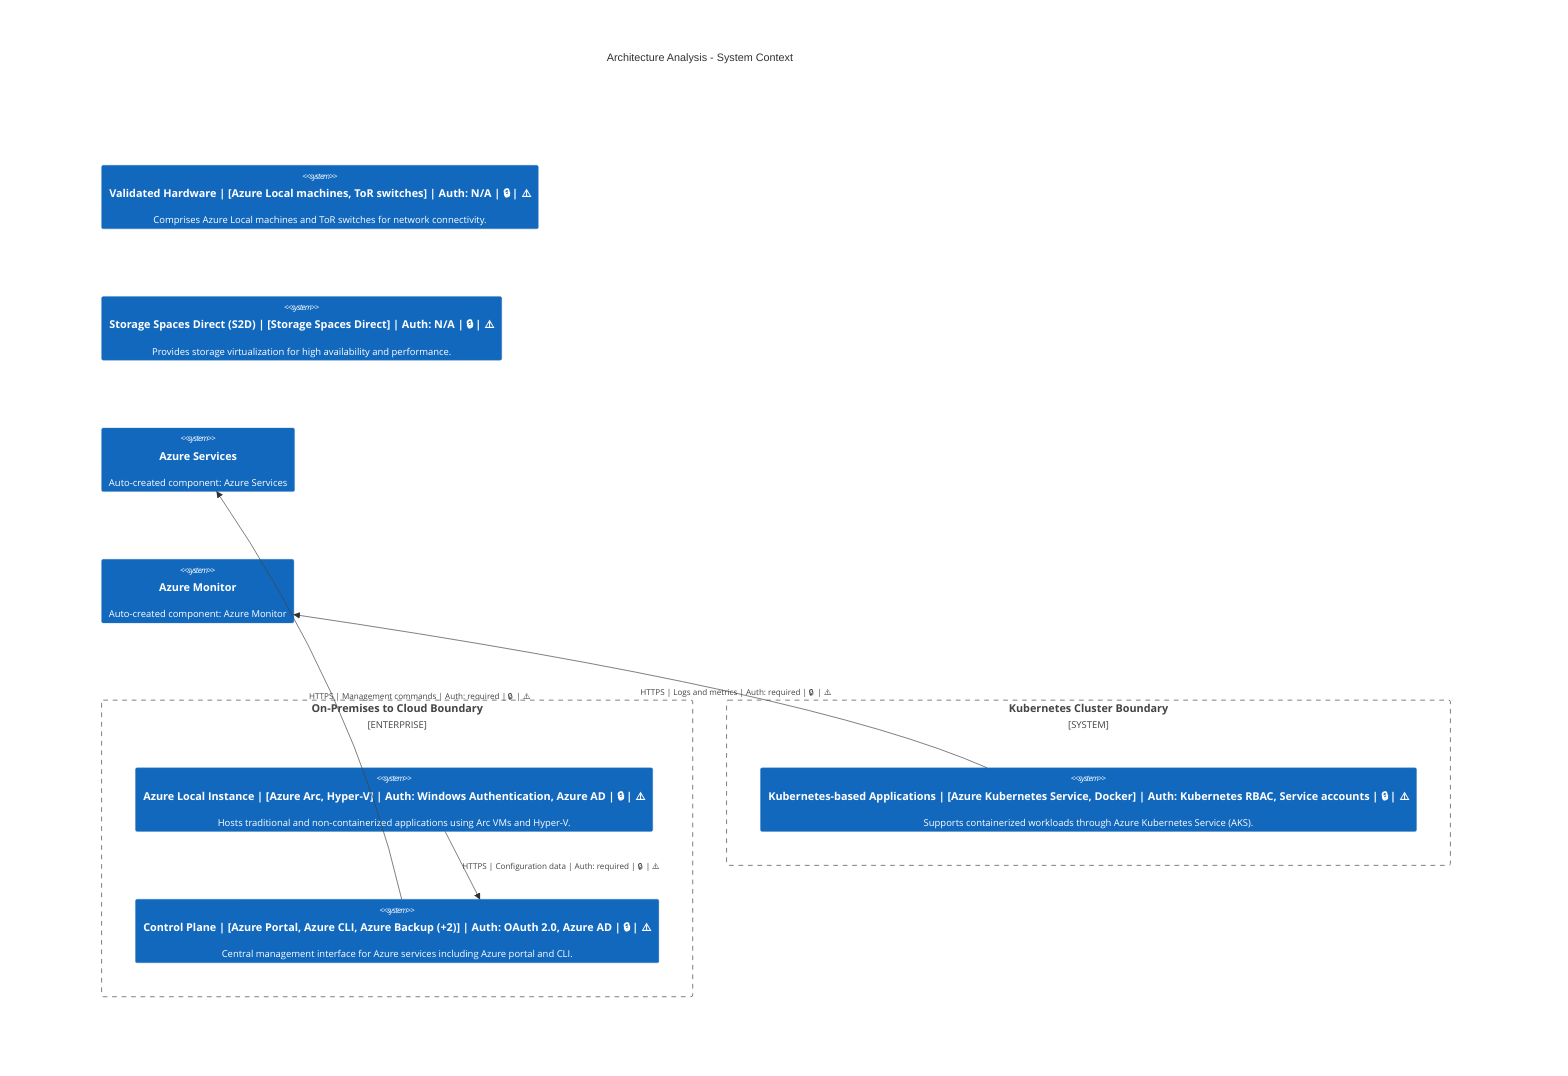 C4Context
    title Architecture Analysis - System Context
    Enterprise_Boundary(tb_On_Premises_to_Cloud_Boundary, "On-Premises to Cloud Boundary") {
        System(Azure_Local_Instance, "Azure Local Instance | [Azure Arc, Hyper-V] | Auth: Windows Authentication, Azure AD | 🔒 | ⚠️", "Hosts traditional and non-containerized applications using Arc VMs and Hyper-V.")
        System(Control_Plane, "Control Plane | [Azure Portal, Azure CLI, Azure Backup (+2)] | Auth: OAuth 2.0, Azure AD | 🔒 | ⚠️", "Central management interface for Azure services including Azure portal and CLI.")
    }
    System_Boundary(tb_Kubernetes_Cluster_Boundary, "Kubernetes Cluster Boundary") {
        System(Kubernetes_based_Applications, "Kubernetes-based Applications | [Azure Kubernetes Service, Docker] | Auth: Kubernetes RBAC, Service accounts | 🔒 | ⚠️", "Supports containerized workloads through Azure Kubernetes Service (AKS).")
    }
    System(Validated_Hardware, "Validated Hardware | [Azure Local machines, ToR switches] | Auth: N/A | 🔒 | ⚠️", "Comprises Azure Local machines and ToR switches for network connectivity.")
    System(Storage_Spaces_Direct__S2D_, "Storage Spaces Direct (S2D) | [Storage Spaces Direct] | Auth: N/A | 🔒 | ⚠️", "Provides storage virtualization for high availability and performance.")
    System(Azure_Services, "Azure Services", "Auto-created component: Azure Services")
    System(Azure_Monitor, "Azure Monitor", "Auto-created component: Azure Monitor")

    Rel(Azure_Local_Instance, Control_Plane, "HTTPS | Configuration data | Auth: required | 🔒 | ⚠️")
    Rel(Control_Plane, Azure_Services, "HTTPS | Management commands | Auth: required | 🔒 | ⚠️")
    Rel(Kubernetes_based_Applications, Azure_Monitor, "HTTPS | Logs and metrics | Auth: required | 🔒 | ⚠️")